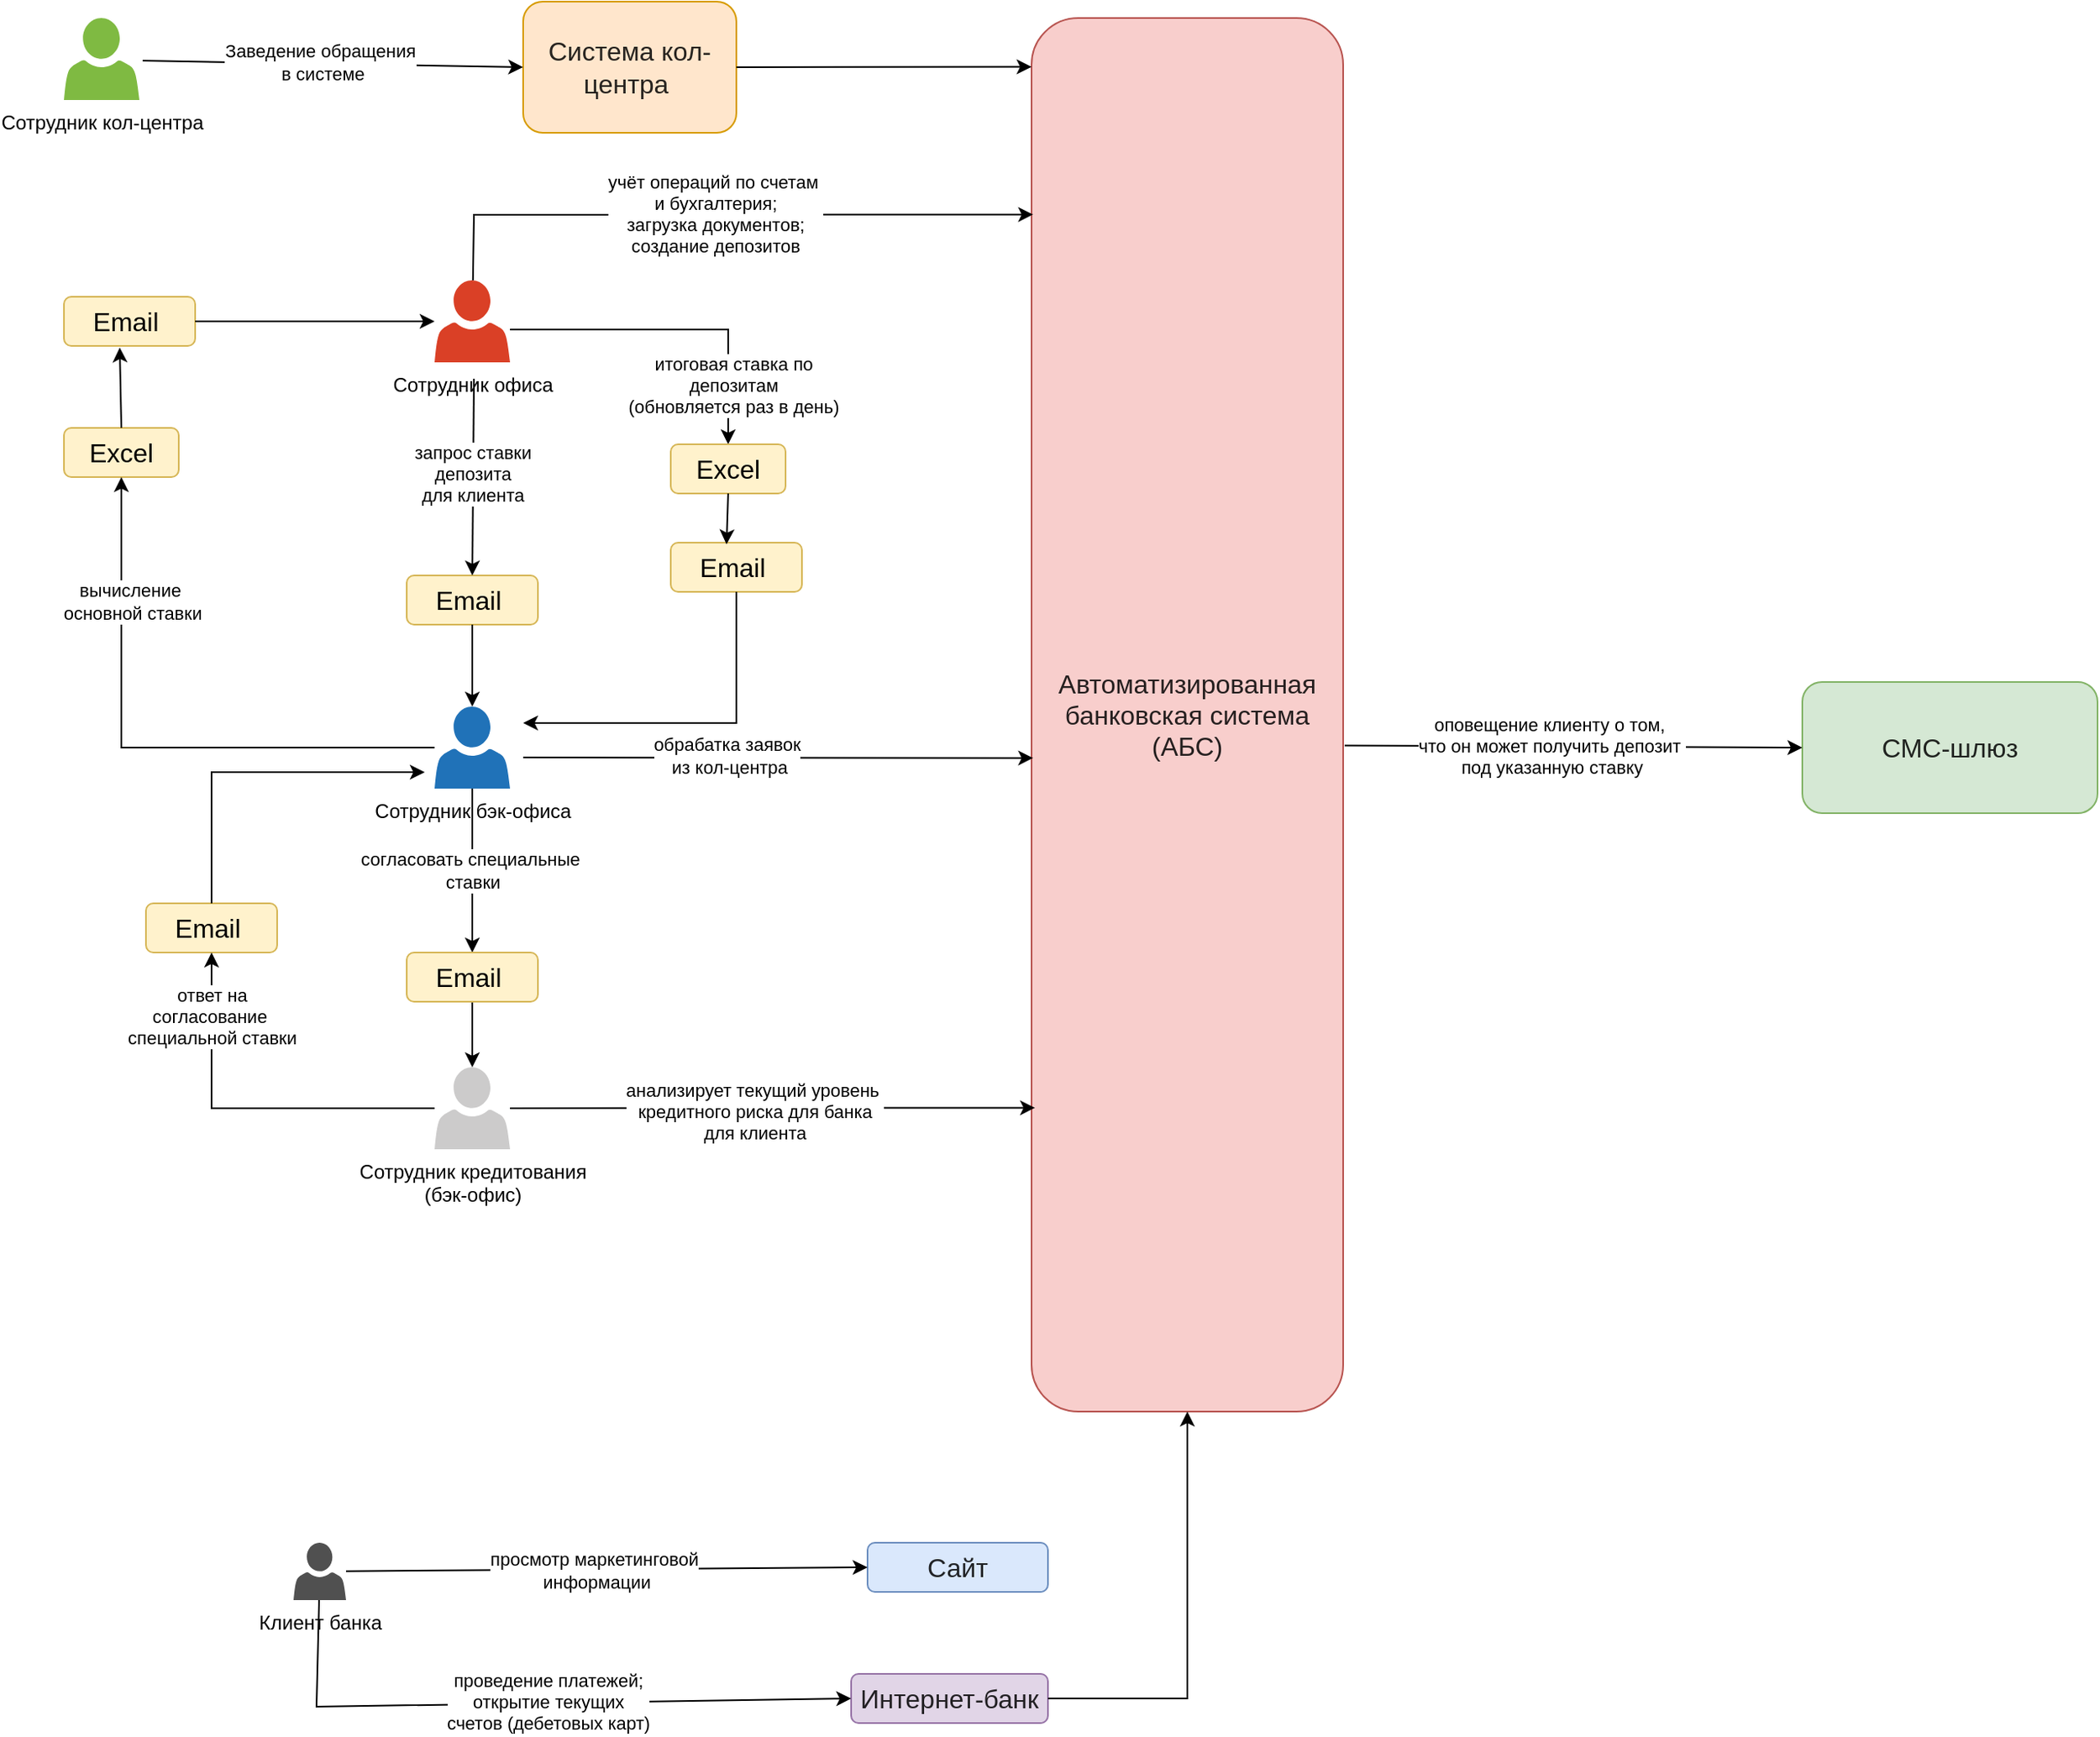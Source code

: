 <mxfile version="27.0.9">
  <diagram name="Page-1" id="ats_abv7gow42Jio9Yl1">
    <mxGraphModel dx="2000" dy="1363" grid="1" gridSize="10" guides="1" tooltips="1" connect="1" arrows="1" fold="1" page="1" pageScale="1" pageWidth="850" pageHeight="1100" math="0" shadow="0">
      <root>
        <mxCell id="0" />
        <mxCell id="1" parent="0" />
        <mxCell id="fRRCHO6zsXlQDFJkpmqz-2" value="Сотрудник кредитования&lt;div&gt;(бэк-офис)&lt;/div&gt;" style="sketch=0;pointerEvents=1;shadow=0;dashed=0;html=1;strokeColor=none;labelPosition=center;verticalLabelPosition=bottom;verticalAlign=top;outlineConnect=0;align=center;shape=mxgraph.office.users.user;fillColor=#CCCBCB;" parent="1" vertex="1">
          <mxGeometry x="416" y="690" width="46" height="50" as="geometry" />
        </mxCell>
        <mxCell id="fRRCHO6zsXlQDFJkpmqz-3" value="Сотрудник кол-центра" style="sketch=0;pointerEvents=1;shadow=0;dashed=0;html=1;strokeColor=none;labelPosition=center;verticalLabelPosition=bottom;verticalAlign=top;outlineConnect=0;align=center;shape=mxgraph.office.users.user;fillColor=#7FBA42;" parent="1" vertex="1">
          <mxGeometry x="190" y="50" width="46" height="50" as="geometry" />
        </mxCell>
        <mxCell id="fRRCHO6zsXlQDFJkpmqz-5" value="Сотрудник бэк-офиса&lt;div&gt;&lt;br&gt;&lt;/div&gt;" style="sketch=0;pointerEvents=1;shadow=0;dashed=0;html=1;strokeColor=none;labelPosition=center;verticalLabelPosition=bottom;verticalAlign=top;outlineConnect=0;align=center;shape=mxgraph.office.users.user;fillColor=#2072B8;" parent="1" vertex="1">
          <mxGeometry x="416" y="470" width="46" height="50" as="geometry" />
        </mxCell>
        <mxCell id="fRRCHO6zsXlQDFJkpmqz-6" value="Сотрудник офиса" style="sketch=0;pointerEvents=1;shadow=0;dashed=0;html=1;strokeColor=none;labelPosition=center;verticalLabelPosition=bottom;verticalAlign=top;outlineConnect=0;align=center;shape=mxgraph.office.users.user;fillColor=#DA4026;" parent="1" vertex="1">
          <mxGeometry x="416" y="210" width="46" height="50" as="geometry" />
        </mxCell>
        <mxCell id="fRRCHO6zsXlQDFJkpmqz-7" value="&lt;div style=&quot;&quot;&gt;&lt;span&gt;&lt;font style=&quot;font-size: 16px;&quot;&gt;&lt;span style=&quot;box-sizing: inherit; color: rgba(0, 0, 0, 0.85); font-family: &amp;quot;YS Text&amp;quot;, sans-serif; white-space-collapse: preserve-breaks;&quot;&gt;&lt;font style=&quot;&quot;&gt;Система кол-центра&amp;nbsp;&lt;/font&gt;&lt;/span&gt;&lt;/font&gt;&lt;/span&gt;&lt;/div&gt;" style="rounded=1;whiteSpace=wrap;html=1;fillColor=#ffe6cc;strokeColor=#d79b00;align=center;" parent="1" vertex="1">
          <mxGeometry x="470" y="40" width="130" height="80" as="geometry" />
        </mxCell>
        <mxCell id="fRRCHO6zsXlQDFJkpmqz-8" value="&lt;span style=&quot;box-sizing: inherit; color: rgba(0, 0, 0, 0.85); font-family: &amp;quot;YS Text&amp;quot;, sans-serif; font-style: normal; font-variant-ligatures: normal; font-variant-caps: normal; letter-spacing: normal; orphans: 2; text-align: left; text-indent: 0px; text-transform: none; widows: 2; word-spacing: 0px; -webkit-text-stroke-width: 0px; white-space: pre-line; text-decoration-thickness: initial; text-decoration-style: initial; text-decoration-color: initial;&quot;&gt;&lt;font style=&quot;font-size: 16px;&quot;&gt;Автоматизированная банковская система (АБС)&lt;/font&gt;&lt;/span&gt;" style="rounded=1;whiteSpace=wrap;html=1;fillColor=#f8cecc;strokeColor=#b85450;" parent="1" vertex="1">
          <mxGeometry x="780" y="50" width="190" height="850" as="geometry" />
        </mxCell>
        <mxCell id="fRRCHO6zsXlQDFJkpmqz-9" value="&lt;span style=&quot;box-sizing: inherit; color: rgba(0, 0, 0, 0.85); font-family: &amp;quot;YS Text&amp;quot;, sans-serif; font-style: normal; font-variant-ligatures: normal; font-variant-caps: normal; letter-spacing: normal; orphans: 2; text-align: left; text-indent: 0px; text-transform: none; widows: 2; word-spacing: 0px; -webkit-text-stroke-width: 0px; white-space: pre-line; text-decoration-thickness: initial; text-decoration-style: initial; text-decoration-color: initial;&quot;&gt;&lt;font style=&quot;font-size: 16px;&quot;&gt;СМС-шлюз&lt;/font&gt;&lt;/span&gt;" style="rounded=1;whiteSpace=wrap;html=1;fillColor=#d5e8d4;strokeColor=#82b366;" parent="1" vertex="1">
          <mxGeometry x="1250" y="455" width="180" height="80" as="geometry" />
        </mxCell>
        <mxCell id="fRRCHO6zsXlQDFJkpmqz-11" value="&lt;div style=&quot;text-align: left;&quot;&gt;&lt;font style=&quot;font-size: 16px;&quot;&gt;Email&amp;nbsp;&lt;/font&gt;&lt;/div&gt;" style="rounded=1;whiteSpace=wrap;html=1;fillColor=#fff2cc;strokeColor=#d6b656;" parent="1" vertex="1">
          <mxGeometry x="399" y="390" width="80" height="30" as="geometry" />
        </mxCell>
        <mxCell id="fRRCHO6zsXlQDFJkpmqz-12" value="&lt;div style=&quot;text-align: left;&quot;&gt;&lt;span style=&quot;box-sizing: inherit; color: rgba(0, 0, 0, 0.85); font-family: &amp;quot;YS Text&amp;quot;, sans-serif; white-space-collapse: preserve-breaks;&quot;&gt;&lt;font style=&quot;font-size: 16px;&quot;&gt;Сайт&lt;/font&gt;&lt;/span&gt;&lt;/div&gt;" style="rounded=1;whiteSpace=wrap;html=1;fillColor=#dae8fc;strokeColor=#6c8ebf;" parent="1" vertex="1">
          <mxGeometry x="680" y="980" width="110" height="30" as="geometry" />
        </mxCell>
        <mxCell id="fRRCHO6zsXlQDFJkpmqz-13" value="&lt;div style=&quot;text-align: left;&quot;&gt;&lt;span style=&quot;box-sizing: inherit; color: rgba(0, 0, 0, 0.85); font-family: &amp;quot;YS Text&amp;quot;, sans-serif; white-space-collapse: preserve-breaks;&quot;&gt;&lt;font style=&quot;font-size: 16px;&quot;&gt;Интернет-банк&lt;/font&gt;&lt;/span&gt;&lt;/div&gt;" style="rounded=1;whiteSpace=wrap;html=1;fillColor=#e1d5e7;strokeColor=#9673a6;" parent="1" vertex="1">
          <mxGeometry x="670" y="1060" width="120" height="30" as="geometry" />
        </mxCell>
        <mxCell id="fRRCHO6zsXlQDFJkpmqz-16" value="" style="endArrow=classic;html=1;rounded=0;entryX=0;entryY=0.5;entryDx=0;entryDy=0;exitX=1.043;exitY=0.52;exitDx=0;exitDy=0;exitPerimeter=0;" parent="1" target="fRRCHO6zsXlQDFJkpmqz-7" edge="1" source="fRRCHO6zsXlQDFJkpmqz-3">
          <mxGeometry width="50" height="50" relative="1" as="geometry">
            <mxPoint x="270" y="430" as="sourcePoint" />
            <mxPoint x="220" y="310" as="targetPoint" />
          </mxGeometry>
        </mxCell>
        <mxCell id="fRRCHO6zsXlQDFJkpmqz-17" value="Заведение обращения&lt;div&gt;&amp;nbsp;в системе&lt;/div&gt;" style="edgeLabel;html=1;align=center;verticalAlign=middle;resizable=0;points=[];" parent="fRRCHO6zsXlQDFJkpmqz-16" vertex="1" connectable="0">
          <mxGeometry x="-0.253" y="4" relative="1" as="geometry">
            <mxPoint x="21" y="3" as="offset" />
          </mxGeometry>
        </mxCell>
        <mxCell id="fRRCHO6zsXlQDFJkpmqz-18" value="" style="endArrow=classic;html=1;rounded=0;exitX=1;exitY=0.5;exitDx=0;exitDy=0;entryX=0;entryY=0.035;entryDx=0;entryDy=0;entryPerimeter=0;" parent="1" source="fRRCHO6zsXlQDFJkpmqz-7" target="fRRCHO6zsXlQDFJkpmqz-8" edge="1">
          <mxGeometry width="50" height="50" relative="1" as="geometry">
            <mxPoint x="400" y="660" as="sourcePoint" />
            <mxPoint x="780" y="120" as="targetPoint" />
          </mxGeometry>
        </mxCell>
        <mxCell id="fRRCHO6zsXlQDFJkpmqz-21" value="" style="endArrow=classic;html=1;rounded=0;entryX=0.005;entryY=0.531;entryDx=0;entryDy=0;entryPerimeter=0;" parent="1" target="fRRCHO6zsXlQDFJkpmqz-8" edge="1">
          <mxGeometry width="50" height="50" relative="1" as="geometry">
            <mxPoint x="470" y="501" as="sourcePoint" />
            <mxPoint x="780" y="495" as="targetPoint" />
          </mxGeometry>
        </mxCell>
        <mxCell id="PRZFH6q77nMOEK6J_11t-11" value="обрабатка заявок&lt;div&gt;&amp;nbsp;из кол-центра&lt;/div&gt;" style="edgeLabel;html=1;align=center;verticalAlign=middle;resizable=0;points=[];" vertex="1" connectable="0" parent="fRRCHO6zsXlQDFJkpmqz-21">
          <mxGeometry x="-0.203" y="1" relative="1" as="geometry">
            <mxPoint as="offset" />
          </mxGeometry>
        </mxCell>
        <mxCell id="fRRCHO6zsXlQDFJkpmqz-23" value="" style="endArrow=classic;html=1;rounded=0;exitX=1.005;exitY=0.522;exitDx=0;exitDy=0;exitPerimeter=0;entryX=0;entryY=0.5;entryDx=0;entryDy=0;" parent="1" source="fRRCHO6zsXlQDFJkpmqz-8" target="fRRCHO6zsXlQDFJkpmqz-9" edge="1">
          <mxGeometry width="50" height="50" relative="1" as="geometry">
            <mxPoint x="400" y="660" as="sourcePoint" />
            <mxPoint x="450" y="610" as="targetPoint" />
          </mxGeometry>
        </mxCell>
        <mxCell id="fRRCHO6zsXlQDFJkpmqz-24" value="оповещение клиенту о том,&amp;nbsp;&lt;div&gt;что он может получить депозит&amp;nbsp;&lt;/div&gt;&lt;div&gt;под указанную ставку&lt;/div&gt;" style="edgeLabel;html=1;align=center;verticalAlign=middle;resizable=0;points=[];" parent="fRRCHO6zsXlQDFJkpmqz-23" vertex="1" connectable="0">
          <mxGeometry x="-0.101" y="1" relative="1" as="geometry">
            <mxPoint as="offset" />
          </mxGeometry>
        </mxCell>
        <mxCell id="fRRCHO6zsXlQDFJkpmqz-25" value="&lt;div style=&quot;text-align: left;&quot;&gt;&lt;font style=&quot;font-size: 16px;&quot;&gt;Email&amp;nbsp;&lt;/font&gt;&lt;/div&gt;" style="rounded=1;whiteSpace=wrap;html=1;fillColor=#fff2cc;strokeColor=#d6b656;" parent="1" vertex="1">
          <mxGeometry x="190" y="220" width="80" height="30" as="geometry" />
        </mxCell>
        <mxCell id="PRZFH6q77nMOEK6J_11t-1" value="" style="endArrow=classic;html=1;rounded=0;entryX=0;entryY=0.5;entryDx=0;entryDy=0;" edge="1" parent="1" source="fRRCHO6zsXlQDFJkpmqz-4" target="fRRCHO6zsXlQDFJkpmqz-13">
          <mxGeometry width="50" height="50" relative="1" as="geometry">
            <mxPoint x="344" y="980" as="sourcePoint" />
            <mxPoint x="490" y="875" as="targetPoint" />
            <Array as="points">
              <mxPoint x="344" y="1080" />
            </Array>
          </mxGeometry>
        </mxCell>
        <mxCell id="PRZFH6q77nMOEK6J_11t-5" value="&lt;font&gt;проведение платежей;&lt;/font&gt;&lt;div&gt;&lt;font&gt;&amp;nbsp;открытие текущих&amp;nbsp;&lt;/font&gt;&lt;/div&gt;&lt;div&gt;&lt;font&gt;счетов (дебетовых карт)&lt;/font&gt;&lt;/div&gt;" style="edgeLabel;html=1;align=center;verticalAlign=middle;resizable=0;points=[];" vertex="1" connectable="0" parent="PRZFH6q77nMOEK6J_11t-1">
          <mxGeometry x="0.05" y="1" relative="1" as="geometry">
            <mxPoint as="offset" />
          </mxGeometry>
        </mxCell>
        <mxCell id="PRZFH6q77nMOEK6J_11t-2" value="" style="endArrow=classic;html=1;rounded=0;entryX=0;entryY=0.5;entryDx=0;entryDy=0;" edge="1" parent="1" source="fRRCHO6zsXlQDFJkpmqz-4" target="fRRCHO6zsXlQDFJkpmqz-12">
          <mxGeometry width="50" height="50" relative="1" as="geometry">
            <mxPoint x="350" y="920" as="sourcePoint" />
            <mxPoint x="400" y="870" as="targetPoint" />
          </mxGeometry>
        </mxCell>
        <mxCell id="PRZFH6q77nMOEK6J_11t-4" value="&lt;font&gt;просмотр маркетинговой&lt;/font&gt;&lt;div style=&quot;&quot;&gt;&lt;font&gt;&amp;nbsp;информации&lt;/font&gt;&lt;/div&gt;" style="edgeLabel;html=1;align=center;verticalAlign=middle;resizable=0;points=[];" vertex="1" connectable="0" parent="PRZFH6q77nMOEK6J_11t-2">
          <mxGeometry x="-0.052" relative="1" as="geometry">
            <mxPoint as="offset" />
          </mxGeometry>
        </mxCell>
        <mxCell id="PRZFH6q77nMOEK6J_11t-6" value="" style="endArrow=classic;html=1;rounded=0;entryX=0.5;entryY=1;entryDx=0;entryDy=0;exitX=1;exitY=0.5;exitDx=0;exitDy=0;" edge="1" parent="1" source="fRRCHO6zsXlQDFJkpmqz-13" target="fRRCHO6zsXlQDFJkpmqz-8">
          <mxGeometry width="50" height="50" relative="1" as="geometry">
            <mxPoint x="790" y="995" as="sourcePoint" />
            <mxPoint x="840" y="945" as="targetPoint" />
            <Array as="points">
              <mxPoint x="875" y="1075" />
            </Array>
          </mxGeometry>
        </mxCell>
        <mxCell id="PRZFH6q77nMOEK6J_11t-8" value="" style="endArrow=classic;html=1;rounded=0;entryX=0.005;entryY=0.141;entryDx=0;entryDy=0;entryPerimeter=0;" edge="1" parent="1" source="fRRCHO6zsXlQDFJkpmqz-6" target="fRRCHO6zsXlQDFJkpmqz-8">
          <mxGeometry width="50" height="50" relative="1" as="geometry">
            <mxPoint x="461.05" y="236.049" as="sourcePoint" />
            <mxPoint x="770" y="170" as="targetPoint" />
            <Array as="points">
              <mxPoint x="440" y="170" />
            </Array>
          </mxGeometry>
        </mxCell>
        <mxCell id="PRZFH6q77nMOEK6J_11t-10" value="учёт операций по счетам&amp;nbsp;&lt;div&gt;и бухгалтерия;&lt;/div&gt;&lt;div&gt;загрузка документов;&lt;/div&gt;&lt;div&gt;создание депозитов&lt;/div&gt;&lt;div&gt;&lt;br&gt;&lt;/div&gt;" style="edgeLabel;html=1;align=center;verticalAlign=middle;resizable=0;points=[];" vertex="1" connectable="0" parent="PRZFH6q77nMOEK6J_11t-8">
          <mxGeometry x="-0.077" y="1" relative="1" as="geometry">
            <mxPoint x="11" y="7" as="offset" />
          </mxGeometry>
        </mxCell>
        <mxCell id="PRZFH6q77nMOEK6J_11t-12" value="" style="endArrow=classic;html=1;rounded=0;exitX=0.5;exitY=1;exitDx=0;exitDy=0;" edge="1" parent="1" source="fRRCHO6zsXlQDFJkpmqz-11" target="fRRCHO6zsXlQDFJkpmqz-5">
          <mxGeometry width="50" height="50" relative="1" as="geometry">
            <mxPoint x="580" y="580" as="sourcePoint" />
            <mxPoint x="439" y="660" as="targetPoint" />
          </mxGeometry>
        </mxCell>
        <mxCell id="PRZFH6q77nMOEK6J_11t-13" value="" style="endArrow=classic;html=1;rounded=0;entryX=0.5;entryY=0;entryDx=0;entryDy=0;" edge="1" parent="1" target="fRRCHO6zsXlQDFJkpmqz-11">
          <mxGeometry width="50" height="50" relative="1" as="geometry">
            <mxPoint x="440" y="270" as="sourcePoint" />
            <mxPoint x="630" y="530" as="targetPoint" />
          </mxGeometry>
        </mxCell>
        <mxCell id="PRZFH6q77nMOEK6J_11t-14" value="&lt;font&gt;запрос ставки&lt;/font&gt;&lt;div&gt;&lt;font&gt;депозита&lt;/font&gt;&lt;/div&gt;&lt;div&gt;&lt;font&gt;для клиента&lt;/font&gt;&lt;/div&gt;" style="edgeLabel;html=1;align=center;verticalAlign=middle;resizable=0;points=[];" vertex="1" connectable="0" parent="PRZFH6q77nMOEK6J_11t-13">
          <mxGeometry x="-0.188" y="-1" relative="1" as="geometry">
            <mxPoint y="9" as="offset" />
          </mxGeometry>
        </mxCell>
        <mxCell id="fRRCHO6zsXlQDFJkpmqz-4" value="Клиент банка&lt;div&gt;&lt;br&gt;&lt;/div&gt;" style="sketch=0;pointerEvents=1;shadow=0;dashed=0;html=1;strokeColor=none;fillColor=#505050;labelPosition=center;verticalLabelPosition=bottom;verticalAlign=top;outlineConnect=0;align=center;shape=mxgraph.office.users.user;" parent="1" vertex="1">
          <mxGeometry x="330" y="980" width="32" height="35" as="geometry" />
        </mxCell>
        <mxCell id="PRZFH6q77nMOEK6J_11t-18" value="" style="endArrow=classic;html=1;rounded=0;" edge="1" parent="1" source="PRZFH6q77nMOEK6J_11t-23" target="fRRCHO6zsXlQDFJkpmqz-2">
          <mxGeometry width="50" height="50" relative="1" as="geometry">
            <mxPoint x="580" y="920" as="sourcePoint" />
            <mxPoint x="630" y="870" as="targetPoint" />
          </mxGeometry>
        </mxCell>
        <mxCell id="PRZFH6q77nMOEK6J_11t-24" value="" style="endArrow=classic;html=1;rounded=0;" edge="1" parent="1" source="fRRCHO6zsXlQDFJkpmqz-5" target="PRZFH6q77nMOEK6J_11t-23">
          <mxGeometry width="50" height="50" relative="1" as="geometry">
            <mxPoint x="439" y="520" as="sourcePoint" />
            <mxPoint x="439" y="690" as="targetPoint" />
          </mxGeometry>
        </mxCell>
        <mxCell id="PRZFH6q77nMOEK6J_11t-25" value="согласовать специальные&amp;nbsp;&lt;div&gt;ставки&lt;/div&gt;" style="edgeLabel;html=1;align=center;verticalAlign=middle;resizable=0;points=[];" vertex="1" connectable="0" parent="PRZFH6q77nMOEK6J_11t-24">
          <mxGeometry x="-0.157" relative="1" as="geometry">
            <mxPoint y="8" as="offset" />
          </mxGeometry>
        </mxCell>
        <mxCell id="PRZFH6q77nMOEK6J_11t-23" value="&lt;div style=&quot;text-align: left;&quot;&gt;&lt;font style=&quot;font-size: 16px;&quot;&gt;Email&amp;nbsp;&lt;/font&gt;&lt;/div&gt;" style="rounded=1;whiteSpace=wrap;html=1;fillColor=#fff2cc;strokeColor=#d6b656;" vertex="1" parent="1">
          <mxGeometry x="399" y="620" width="80" height="30" as="geometry" />
        </mxCell>
        <mxCell id="PRZFH6q77nMOEK6J_11t-26" value="" style="endArrow=classic;html=1;rounded=0;entryX=0.011;entryY=0.782;entryDx=0;entryDy=0;entryPerimeter=0;" edge="1" parent="1" source="fRRCHO6zsXlQDFJkpmqz-2" target="fRRCHO6zsXlQDFJkpmqz-8">
          <mxGeometry width="50" height="50" relative="1" as="geometry">
            <mxPoint x="860" y="680" as="sourcePoint" />
            <mxPoint x="910" y="630" as="targetPoint" />
          </mxGeometry>
        </mxCell>
        <mxCell id="PRZFH6q77nMOEK6J_11t-27" value="анализирует текущий уровень&amp;nbsp;&lt;div&gt;кредитного риска для банка&lt;/div&gt;&lt;div&gt;для клиента&lt;/div&gt;" style="edgeLabel;html=1;align=center;verticalAlign=middle;resizable=0;points=[];" vertex="1" connectable="0" parent="PRZFH6q77nMOEK6J_11t-26">
          <mxGeometry x="-0.233" y="2" relative="1" as="geometry">
            <mxPoint x="26" y="4" as="offset" />
          </mxGeometry>
        </mxCell>
        <mxCell id="PRZFH6q77nMOEK6J_11t-28" value="&lt;div style=&quot;text-align: left;&quot;&gt;&lt;font style=&quot;font-size: 16px;&quot;&gt;Email&amp;nbsp;&lt;/font&gt;&lt;/div&gt;" style="rounded=1;whiteSpace=wrap;html=1;fillColor=#fff2cc;strokeColor=#d6b656;" vertex="1" parent="1">
          <mxGeometry x="240" y="590" width="80" height="30" as="geometry" />
        </mxCell>
        <mxCell id="PRZFH6q77nMOEK6J_11t-29" value="&lt;div style=&quot;text-align: left;&quot;&gt;&lt;font style=&quot;font-size: 16px;&quot;&gt;Excel&lt;/font&gt;&lt;/div&gt;" style="rounded=1;whiteSpace=wrap;html=1;fillColor=#fff2cc;strokeColor=#d6b656;" vertex="1" parent="1">
          <mxGeometry x="190" y="300" width="70" height="30" as="geometry" />
        </mxCell>
        <mxCell id="PRZFH6q77nMOEK6J_11t-30" value="" style="endArrow=classic;html=1;rounded=0;entryX=0.5;entryY=1;entryDx=0;entryDy=0;" edge="1" parent="1" source="fRRCHO6zsXlQDFJkpmqz-2" target="PRZFH6q77nMOEK6J_11t-28">
          <mxGeometry width="50" height="50" relative="1" as="geometry">
            <mxPoint x="860" y="680" as="sourcePoint" />
            <mxPoint x="910" y="630" as="targetPoint" />
            <Array as="points">
              <mxPoint x="280" y="715" />
            </Array>
          </mxGeometry>
        </mxCell>
        <mxCell id="PRZFH6q77nMOEK6J_11t-31" value="ответ на&lt;div&gt;согласование&amp;nbsp;&lt;/div&gt;&lt;div&gt;специальной ставки&lt;/div&gt;" style="edgeLabel;html=1;align=center;verticalAlign=middle;resizable=0;points=[];" vertex="1" connectable="0" parent="PRZFH6q77nMOEK6J_11t-30">
          <mxGeometry x="0.662" relative="1" as="geometry">
            <mxPoint as="offset" />
          </mxGeometry>
        </mxCell>
        <mxCell id="PRZFH6q77nMOEK6J_11t-32" value="" style="endArrow=classic;html=1;rounded=0;exitX=0.5;exitY=0;exitDx=0;exitDy=0;" edge="1" parent="1" source="PRZFH6q77nMOEK6J_11t-28">
          <mxGeometry width="50" height="50" relative="1" as="geometry">
            <mxPoint x="860" y="680" as="sourcePoint" />
            <mxPoint x="410" y="510" as="targetPoint" />
            <Array as="points">
              <mxPoint x="280" y="510" />
            </Array>
          </mxGeometry>
        </mxCell>
        <mxCell id="PRZFH6q77nMOEK6J_11t-33" value="" style="endArrow=classic;html=1;rounded=0;entryX=0.5;entryY=1;entryDx=0;entryDy=0;" edge="1" parent="1" source="fRRCHO6zsXlQDFJkpmqz-5" target="PRZFH6q77nMOEK6J_11t-29">
          <mxGeometry width="50" height="50" relative="1" as="geometry">
            <mxPoint x="416" y="480" as="sourcePoint" />
            <mxPoint x="160" y="425" as="targetPoint" />
            <Array as="points">
              <mxPoint x="225" y="495" />
            </Array>
          </mxGeometry>
        </mxCell>
        <mxCell id="PRZFH6q77nMOEK6J_11t-37" value="вычисление&lt;div&gt;&amp;nbsp;основной ставки&lt;/div&gt;" style="edgeLabel;html=1;align=center;verticalAlign=middle;resizable=0;points=[];" vertex="1" connectable="0" parent="PRZFH6q77nMOEK6J_11t-33">
          <mxGeometry x="0.655" y="2" relative="1" as="geometry">
            <mxPoint x="7" y="14" as="offset" />
          </mxGeometry>
        </mxCell>
        <mxCell id="PRZFH6q77nMOEK6J_11t-38" value="" style="endArrow=classic;html=1;rounded=0;entryX=0.425;entryY=1.033;entryDx=0;entryDy=0;entryPerimeter=0;exitX=0.5;exitY=0;exitDx=0;exitDy=0;" edge="1" parent="1" source="PRZFH6q77nMOEK6J_11t-29" target="fRRCHO6zsXlQDFJkpmqz-25">
          <mxGeometry width="50" height="50" relative="1" as="geometry">
            <mxPoint x="720" y="670" as="sourcePoint" />
            <mxPoint x="910" y="630" as="targetPoint" />
          </mxGeometry>
        </mxCell>
        <mxCell id="PRZFH6q77nMOEK6J_11t-39" value="" style="endArrow=classic;html=1;rounded=0;exitX=1;exitY=0.5;exitDx=0;exitDy=0;" edge="1" parent="1" source="fRRCHO6zsXlQDFJkpmqz-25" target="fRRCHO6zsXlQDFJkpmqz-6">
          <mxGeometry width="50" height="50" relative="1" as="geometry">
            <mxPoint x="125.5" y="360" as="sourcePoint" />
            <mxPoint x="124.5" y="271" as="targetPoint" />
          </mxGeometry>
        </mxCell>
        <mxCell id="PRZFH6q77nMOEK6J_11t-40" value="" style="endArrow=classic;html=1;rounded=0;entryX=0.5;entryY=0;entryDx=0;entryDy=0;" edge="1" parent="1" target="PRZFH6q77nMOEK6J_11t-41">
          <mxGeometry width="50" height="50" relative="1" as="geometry">
            <mxPoint x="462" y="240" as="sourcePoint" />
            <mxPoint x="640" y="240" as="targetPoint" />
            <Array as="points">
              <mxPoint x="595" y="240" />
            </Array>
          </mxGeometry>
        </mxCell>
        <mxCell id="PRZFH6q77nMOEK6J_11t-42" value="итоговая ставка по&lt;div&gt;депозитам&lt;/div&gt;&lt;div&gt;(обновляется раз в день)&lt;/div&gt;" style="edgeLabel;html=1;align=center;verticalAlign=middle;resizable=0;points=[];" vertex="1" connectable="0" parent="PRZFH6q77nMOEK6J_11t-40">
          <mxGeometry x="0.639" y="3" relative="1" as="geometry">
            <mxPoint as="offset" />
          </mxGeometry>
        </mxCell>
        <mxCell id="PRZFH6q77nMOEK6J_11t-41" value="&lt;div style=&quot;text-align: left;&quot;&gt;&lt;font style=&quot;font-size: 16px;&quot;&gt;Excel&lt;/font&gt;&lt;/div&gt;" style="rounded=1;whiteSpace=wrap;html=1;fillColor=#fff2cc;strokeColor=#d6b656;" vertex="1" parent="1">
          <mxGeometry x="560" y="310" width="70" height="30" as="geometry" />
        </mxCell>
        <mxCell id="PRZFH6q77nMOEK6J_11t-43" value="&lt;div style=&quot;text-align: left;&quot;&gt;&lt;font style=&quot;font-size: 16px;&quot;&gt;Email&amp;nbsp;&lt;/font&gt;&lt;/div&gt;" style="rounded=1;whiteSpace=wrap;html=1;fillColor=#fff2cc;strokeColor=#d6b656;" vertex="1" parent="1">
          <mxGeometry x="560" y="370" width="80" height="30" as="geometry" />
        </mxCell>
        <mxCell id="PRZFH6q77nMOEK6J_11t-44" value="" style="endArrow=classic;html=1;rounded=0;exitX=0.5;exitY=1;exitDx=0;exitDy=0;entryX=0.425;entryY=0.033;entryDx=0;entryDy=0;entryPerimeter=0;" edge="1" parent="1" source="PRZFH6q77nMOEK6J_11t-41" target="PRZFH6q77nMOEK6J_11t-43">
          <mxGeometry width="50" height="50" relative="1" as="geometry">
            <mxPoint x="860" y="680" as="sourcePoint" />
            <mxPoint x="910" y="630" as="targetPoint" />
          </mxGeometry>
        </mxCell>
        <mxCell id="PRZFH6q77nMOEK6J_11t-45" value="" style="endArrow=classic;html=1;rounded=0;exitX=0.5;exitY=1;exitDx=0;exitDy=0;" edge="1" parent="1" source="PRZFH6q77nMOEK6J_11t-43">
          <mxGeometry width="50" height="50" relative="1" as="geometry">
            <mxPoint x="860" y="680" as="sourcePoint" />
            <mxPoint x="470" y="480" as="targetPoint" />
            <Array as="points">
              <mxPoint x="600" y="480" />
            </Array>
          </mxGeometry>
        </mxCell>
      </root>
    </mxGraphModel>
  </diagram>
</mxfile>
